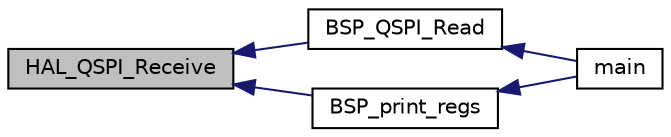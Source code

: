 digraph "HAL_QSPI_Receive"
{
  edge [fontname="Helvetica",fontsize="10",labelfontname="Helvetica",labelfontsize="10"];
  node [fontname="Helvetica",fontsize="10",shape=record];
  rankdir="LR";
  Node18 [label="HAL_QSPI_Receive",height=0.2,width=0.4,color="black", fillcolor="grey75", style="filled", fontcolor="black"];
  Node18 -> Node19 [dir="back",color="midnightblue",fontsize="10",style="solid",fontname="Helvetica"];
  Node19 [label="BSP_QSPI_Read",height=0.2,width=0.4,color="black", fillcolor="white", style="filled",URL="$qspi_8c.html#afd24188012ad168d89a49354fed1c073"];
  Node19 -> Node20 [dir="back",color="midnightblue",fontsize="10",style="solid",fontname="Helvetica"];
  Node20 [label="main",height=0.2,width=0.4,color="black", fillcolor="white", style="filled",URL="$flash_8c.html#a840291bc02cba5474a4cb46a9b9566fe"];
  Node18 -> Node21 [dir="back",color="midnightblue",fontsize="10",style="solid",fontname="Helvetica"];
  Node21 [label="BSP_print_regs",height=0.2,width=0.4,color="black", fillcolor="white", style="filled",URL="$qspi_8c.html#ad40e4c912d6976ca9490b8c64d81fa30"];
  Node21 -> Node20 [dir="back",color="midnightblue",fontsize="10",style="solid",fontname="Helvetica"];
}

